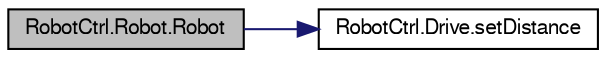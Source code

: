 digraph G
{
  edge [fontname="FreeSans",fontsize="10",labelfontname="FreeSans",labelfontsize="10"];
  node [fontname="FreeSans",fontsize="10",shape=record];
  rankdir=LR;
  Node1 [label="RobotCtrl.Robot.Robot",height=0.2,width=0.4,color="black", fillcolor="grey75", style="filled" fontcolor="black"];
  Node1 -> Node2 [color="midnightblue",fontsize="10",style="solid"];
  Node2 [label="RobotCtrl.Drive.setDistance",height=0.2,width=0.4,color="black", fillcolor="white", style="filled",URL="$class_robot_ctrl_1_1_drive.html#a0324272dfa1c52682bde052aeaddeb92"];
}
